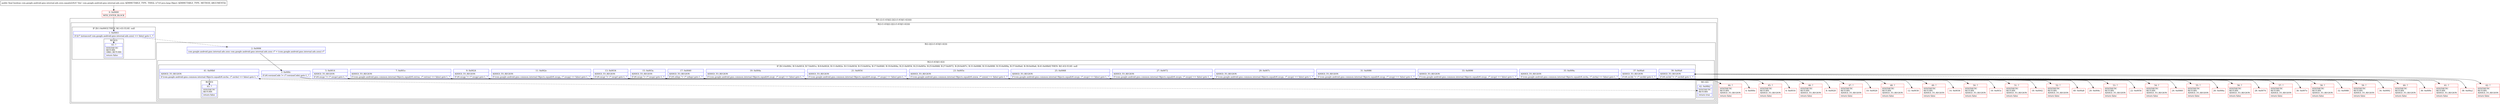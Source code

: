 digraph "CFG forcom.google.android.gms.internal.ads.zzxx.equals(Ljava\/lang\/Object;)Z" {
subgraph cluster_Region_1960470138 {
label = "R(1:(2:(1:43)|(2:2|(2:(1:63)|(1:42)))))";
node [shape=record,color=blue];
subgraph cluster_Region_771129189 {
label = "R(2:(1:43)|(2:2|(2:(1:63)|(1:42))))";
node [shape=record,color=blue];
subgraph cluster_IfRegion_1859119914 {
label = "IF [B:1:0x0003] THEN: R(1:43) ELSE: null";
node [shape=record,color=blue];
Node_1 [shape=record,label="{1\:\ 0x0003|if ((r7 instanceof com.google.android.gms.internal.ads.zzxx) == false) goto L_?\l}"];
subgraph cluster_Region_1465940581 {
label = "R(1:43)";
node [shape=record,color=blue];
Node_43 [shape=record,label="{43\:\ ?|SYNTHETIC\lRETURN\lORIG_RETURN\l|return false\l}"];
}
}
subgraph cluster_Region_1315999996 {
label = "R(2:2|(2:(1:63)|(1:42)))";
node [shape=record,color=blue];
Node_2 [shape=record,label="{2\:\ 0x0006|com.google.android.gms.internal.ads.zzxx com.google.android.gms.internal.ads.zzxx r7 = (com.google.android.gms.internal.ads.zzxx) r7\l}"];
subgraph cluster_Region_1890463557 {
label = "R(2:(1:63)|(1:42))";
node [shape=record,color=blue];
subgraph cluster_IfRegion_1129820890 {
label = "IF [B:3:0x000c, B:5:0x0014, B:7:0x001e, B:9:0x0024, B:11:0x002e, B:13:0x0034, B:15:0x003a, B:17:0x0040, B:19:0x004a, B:21:0x0054, B:23:0x005e, B:25:0x0068, B:27:0x0072, B:29:0x007c, B:31:0x0086, B:33:0x0090, B:35:0x009a, B:37:0x00a0, B:39:0x00a6, B:41:0x00b0] THEN: R(1:63) ELSE: null";
node [shape=record,color=blue];
Node_3 [shape=record,label="{3\:\ 0x000c|if (r6.versionCode != r7.versionCode) goto L_?\l}"];
Node_5 [shape=record,label="{5\:\ 0x0014|ADDED_TO_REGION\l|if (r6.zzcgo != r7.zzcgo) goto L_?\l}"];
Node_7 [shape=record,label="{7\:\ 0x001e|ADDED_TO_REGION\l|if (com.google.android.gms.common.internal.Objects.equal(r6.extras, r7.extras) == false) goto L_?\l}"];
Node_9 [shape=record,label="{9\:\ 0x0024|ADDED_TO_REGION\l|if (r6.zzcgp != r7.zzcgp) goto L_?\l}"];
Node_11 [shape=record,label="{11\:\ 0x002e|ADDED_TO_REGION\l|if (com.google.android.gms.common.internal.Objects.equal(r6.zzcgq, r7.zzcgq) == false) goto L_?\l}"];
Node_13 [shape=record,label="{13\:\ 0x0034|ADDED_TO_REGION\l|if (r6.zzcgr != r7.zzcgr) goto L_?\l}"];
Node_15 [shape=record,label="{15\:\ 0x003a|ADDED_TO_REGION\l|if (r6.zzcgs != r7.zzcgs) goto L_?\l}"];
Node_17 [shape=record,label="{17\:\ 0x0040|ADDED_TO_REGION\l|if (r6.zzbqn != r7.zzbqn) goto L_?\l}"];
Node_19 [shape=record,label="{19\:\ 0x004a|ADDED_TO_REGION\l|if (com.google.android.gms.common.internal.Objects.equal(r6.zzcgt, r7.zzcgt) == false) goto L_?\l}"];
Node_21 [shape=record,label="{21\:\ 0x0054|ADDED_TO_REGION\l|if (com.google.android.gms.common.internal.Objects.equal(r6.zzcgu, r7.zzcgu) == false) goto L_?\l}"];
Node_23 [shape=record,label="{23\:\ 0x005e|ADDED_TO_REGION\l|if (com.google.android.gms.common.internal.Objects.equal(r6.zzmw, r7.zzmw) == false) goto L_?\l}"];
Node_25 [shape=record,label="{25\:\ 0x0068|ADDED_TO_REGION\l|if (com.google.android.gms.common.internal.Objects.equal(r6.zzcgv, r7.zzcgv) == false) goto L_?\l}"];
Node_27 [shape=record,label="{27\:\ 0x0072|ADDED_TO_REGION\l|if (com.google.android.gms.common.internal.Objects.equal(r6.zzcgw, r7.zzcgw) == false) goto L_?\l}"];
Node_29 [shape=record,label="{29\:\ 0x007c|ADDED_TO_REGION\l|if (com.google.android.gms.common.internal.Objects.equal(r6.zzcgx, r7.zzcgx) == false) goto L_?\l}"];
Node_31 [shape=record,label="{31\:\ 0x0086|ADDED_TO_REGION\l|if (com.google.android.gms.common.internal.Objects.equal(r6.zzcgy, r7.zzcgy) == false) goto L_?\l}"];
Node_33 [shape=record,label="{33\:\ 0x0090|ADDED_TO_REGION\l|if (com.google.android.gms.common.internal.Objects.equal(r6.zzcgz, r7.zzcgz) == false) goto L_?\l}"];
Node_35 [shape=record,label="{35\:\ 0x009a|ADDED_TO_REGION\l|if (com.google.android.gms.common.internal.Objects.equal(r6.zzcha, r7.zzcha) == false) goto L_?\l}"];
Node_37 [shape=record,label="{37\:\ 0x00a0|ADDED_TO_REGION\l|if (r6.zzchb != r7.zzchb) goto L_?\l}"];
Node_39 [shape=record,label="{39\:\ 0x00a6|ADDED_TO_REGION\l|if (r6.zzchd != r7.zzchd) goto L_?\l}"];
Node_41 [shape=record,label="{41\:\ 0x00b0|ADDED_TO_REGION\l|if (com.google.android.gms.common.internal.Objects.equal(r6.zzche, r7.zzche) == false) goto L_?\l}"];
subgraph cluster_Region_1849523042 {
label = "R(1:63)";
node [shape=record,color=blue];
Node_63 [shape=record,label="{63\:\ ?|SYNTHETIC\lRETURN\l|return false\l}"];
}
}
subgraph cluster_Region_2142915380 {
label = "R(1:42)";
node [shape=record,color=blue];
Node_42 [shape=record,label="{42\:\ 0x00b2|SYNTHETIC\lRETURN\l|return true\l}"];
}
}
}
}
}
Node_0 [shape=record,color=red,label="{0\:\ 0x0000|MTH_ENTER_BLOCK\l}"];
Node_4 [shape=record,color=red,label="{4\:\ 0x000e}"];
Node_6 [shape=record,color=red,label="{6\:\ 0x0016}"];
Node_8 [shape=record,color=red,label="{8\:\ 0x0020}"];
Node_10 [shape=record,color=red,label="{10\:\ 0x0026}"];
Node_12 [shape=record,color=red,label="{12\:\ 0x0030}"];
Node_14 [shape=record,color=red,label="{14\:\ 0x0036}"];
Node_16 [shape=record,color=red,label="{16\:\ 0x003c}"];
Node_18 [shape=record,color=red,label="{18\:\ 0x0042}"];
Node_20 [shape=record,color=red,label="{20\:\ 0x004c}"];
Node_22 [shape=record,color=red,label="{22\:\ 0x0056}"];
Node_24 [shape=record,color=red,label="{24\:\ 0x0060}"];
Node_26 [shape=record,color=red,label="{26\:\ 0x006a}"];
Node_28 [shape=record,color=red,label="{28\:\ 0x0074}"];
Node_30 [shape=record,color=red,label="{30\:\ 0x007e}"];
Node_32 [shape=record,color=red,label="{32\:\ 0x0088}"];
Node_34 [shape=record,color=red,label="{34\:\ 0x0092}"];
Node_36 [shape=record,color=red,label="{36\:\ 0x009c}"];
Node_38 [shape=record,color=red,label="{38\:\ 0x00a2}"];
Node_40 [shape=record,color=red,label="{40\:\ 0x00a8}"];
Node_44 [shape=record,color=red,label="{44\:\ ?|SYNTHETIC\lRETURN\lADDED_TO_REGION\l|return false\l}"];
Node_45 [shape=record,color=red,label="{45\:\ ?|SYNTHETIC\lRETURN\lADDED_TO_REGION\l|return false\l}"];
Node_46 [shape=record,color=red,label="{46\:\ ?|SYNTHETIC\lRETURN\lADDED_TO_REGION\l|return false\l}"];
Node_47 [shape=record,color=red,label="{47\:\ ?|SYNTHETIC\lRETURN\lADDED_TO_REGION\l|return false\l}"];
Node_48 [shape=record,color=red,label="{48\:\ ?|SYNTHETIC\lRETURN\lADDED_TO_REGION\l|return false\l}"];
Node_49 [shape=record,color=red,label="{49\:\ ?|SYNTHETIC\lRETURN\lADDED_TO_REGION\l|return false\l}"];
Node_50 [shape=record,color=red,label="{50\:\ ?|SYNTHETIC\lRETURN\lADDED_TO_REGION\l|return false\l}"];
Node_51 [shape=record,color=red,label="{51\:\ ?|SYNTHETIC\lRETURN\lADDED_TO_REGION\l|return false\l}"];
Node_52 [shape=record,color=red,label="{52\:\ ?|SYNTHETIC\lRETURN\lADDED_TO_REGION\l|return false\l}"];
Node_53 [shape=record,color=red,label="{53\:\ ?|SYNTHETIC\lRETURN\lADDED_TO_REGION\l|return false\l}"];
Node_54 [shape=record,color=red,label="{54\:\ ?|SYNTHETIC\lRETURN\lADDED_TO_REGION\l|return false\l}"];
Node_55 [shape=record,color=red,label="{55\:\ ?|SYNTHETIC\lRETURN\lADDED_TO_REGION\l|return false\l}"];
Node_56 [shape=record,color=red,label="{56\:\ ?|SYNTHETIC\lRETURN\lADDED_TO_REGION\l|return false\l}"];
Node_57 [shape=record,color=red,label="{57\:\ ?|SYNTHETIC\lRETURN\lADDED_TO_REGION\l|return false\l}"];
Node_58 [shape=record,color=red,label="{58\:\ ?|SYNTHETIC\lRETURN\lADDED_TO_REGION\l|return false\l}"];
Node_59 [shape=record,color=red,label="{59\:\ ?|SYNTHETIC\lRETURN\lADDED_TO_REGION\l|return false\l}"];
Node_60 [shape=record,color=red,label="{60\:\ ?|SYNTHETIC\lRETURN\lADDED_TO_REGION\l|return false\l}"];
Node_61 [shape=record,color=red,label="{61\:\ ?|SYNTHETIC\lRETURN\lADDED_TO_REGION\l|return false\l}"];
Node_62 [shape=record,color=red,label="{62\:\ ?|SYNTHETIC\lRETURN\lADDED_TO_REGION\l|return false\l}"];
MethodNode[shape=record,label="{public final boolean com.google.android.gms.internal.ads.zzxx.equals((r6v0 'this' com.google.android.gms.internal.ads.zzxx A[IMMUTABLE_TYPE, THIS]), (r7v0 java.lang.Object A[IMMUTABLE_TYPE, METHOD_ARGUMENT])) }"];
MethodNode -> Node_0;
Node_1 -> Node_2[style=dashed];
Node_1 -> Node_43;
Node_2 -> Node_3;
Node_3 -> Node_4[style=dashed];
Node_3 -> Node_44;
Node_5 -> Node_6[style=dashed];
Node_5 -> Node_45;
Node_7 -> Node_8[style=dashed];
Node_7 -> Node_46;
Node_9 -> Node_10[style=dashed];
Node_9 -> Node_47;
Node_11 -> Node_12[style=dashed];
Node_11 -> Node_48;
Node_13 -> Node_14[style=dashed];
Node_13 -> Node_49;
Node_15 -> Node_16[style=dashed];
Node_15 -> Node_50;
Node_17 -> Node_18[style=dashed];
Node_17 -> Node_51;
Node_19 -> Node_20[style=dashed];
Node_19 -> Node_52;
Node_21 -> Node_22[style=dashed];
Node_21 -> Node_53;
Node_23 -> Node_24[style=dashed];
Node_23 -> Node_54;
Node_25 -> Node_26[style=dashed];
Node_25 -> Node_55;
Node_27 -> Node_28[style=dashed];
Node_27 -> Node_56;
Node_29 -> Node_30[style=dashed];
Node_29 -> Node_57;
Node_31 -> Node_32[style=dashed];
Node_31 -> Node_58;
Node_33 -> Node_34[style=dashed];
Node_33 -> Node_59;
Node_35 -> Node_36[style=dashed];
Node_35 -> Node_60;
Node_37 -> Node_38[style=dashed];
Node_37 -> Node_61;
Node_39 -> Node_40[style=dashed];
Node_39 -> Node_62;
Node_41 -> Node_42[style=dashed];
Node_41 -> Node_63;
Node_0 -> Node_1;
Node_4 -> Node_5;
Node_6 -> Node_7;
Node_8 -> Node_9;
Node_10 -> Node_11;
Node_12 -> Node_13;
Node_14 -> Node_15;
Node_16 -> Node_17;
Node_18 -> Node_19;
Node_20 -> Node_21;
Node_22 -> Node_23;
Node_24 -> Node_25;
Node_26 -> Node_27;
Node_28 -> Node_29;
Node_30 -> Node_31;
Node_32 -> Node_33;
Node_34 -> Node_35;
Node_36 -> Node_37;
Node_38 -> Node_39;
Node_40 -> Node_41;
}

